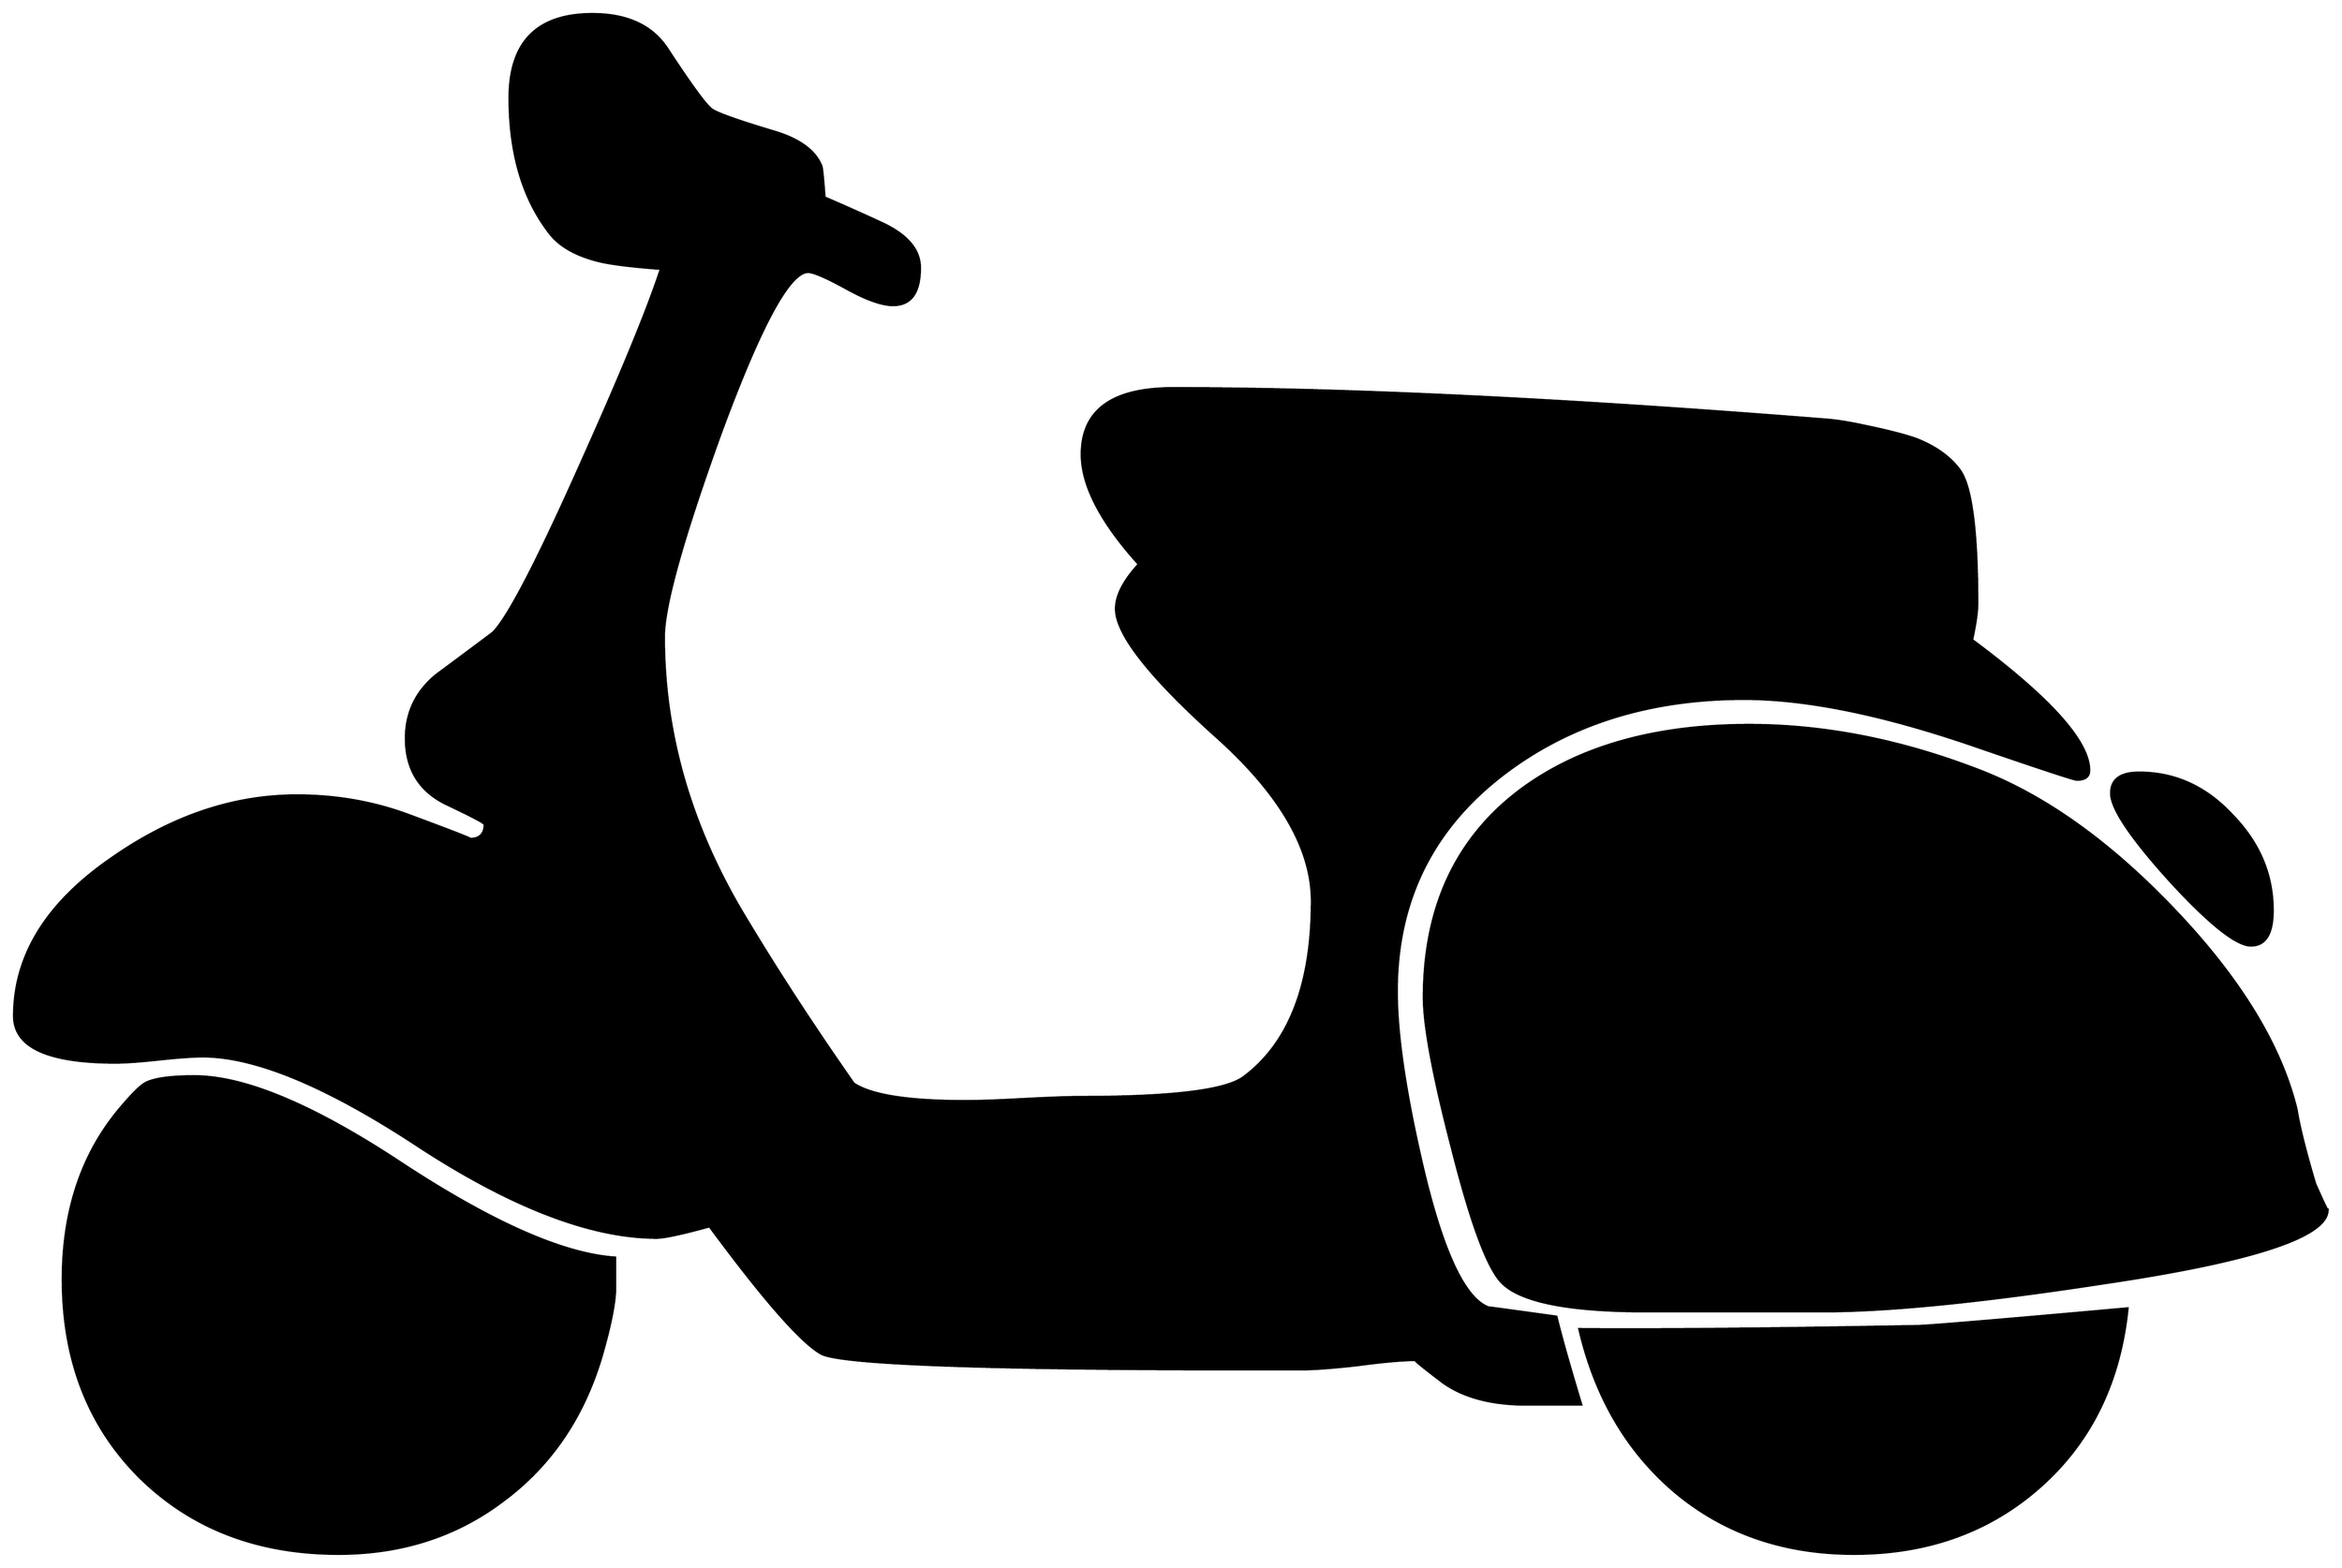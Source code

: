 


\begin{tikzpicture}[y=0.80pt, x=0.80pt, yscale=-1.0, xscale=1.0, inner sep=0pt, outer sep=0pt]
\begin{scope}[shift={(100.0,1702.0)},nonzero rule]
  \path[draw=.,fill=.,line width=1.600pt] (2243.0,-456.0) ..
    controls (2243.0,-433.333) and (2236.0,-422.0) ..
    (2222.0,-422.0) .. controls (2208.0,-422.0) and
    (2182.0,-442.667) .. (2144.0,-484.0) .. controls
    (2106.0,-526.0) and (2087.0,-554.333) .. (2087.0,-569.0) ..
    controls (2087.0,-582.333) and (2096.0,-589.0) ..
    (2114.0,-589.0) .. controls (2148.667,-589.0) and
    (2178.667,-575.333) .. (2204.0,-548.0) .. controls
    (2230.0,-521.333) and (2243.0,-490.667) .. (2243.0,-456.0) --
    cycle(2296.0,-167.0) .. controls (2296.0,-141.0) and
    (2224.0,-117.333) .. (2080.0,-96.0) .. controls (1962.667,-78.0)
    and (1872.667,-69.0) .. (1810.0,-69.0) -- (1638.0,-69.0) ..
    controls (1564.667,-69.0) and (1518.667,-78.0) .. (1500.0,-96.0)
    .. controls (1486.0,-109.333) and (1469.667,-153.0) ..
    (1451.0,-227.0) .. controls (1433.0,-296.333) and
    (1424.0,-344.667) .. (1424.0,-372.0) .. controls
    (1424.0,-459.333) and (1455.333,-526.333) .. (1518.0,-573.0) ..
    controls (1574.0,-614.333) and (1647.333,-635.0) ..
    (1738.0,-635.0) .. controls (1810.0,-635.0) and
    (1883.333,-620.667) .. (1958.0,-592.0) .. controls
    (2021.333,-568.0) and (2084.0,-523.667) .. (2146.0,-459.0) ..
    controls (2210.667,-391.667) and (2250.667,-326.667) ..
    (2266.0,-264.0) .. controls (2268.667,-247.333) and
    (2274.667,-223.333) .. (2284.0,-192.0) .. controls
    (2292.0,-174.0) and (2296.0,-165.667) .. (2296.0,-167.0) --
    cycle(2103.0,-72.0) .. controls (2095.667,-0.667) and
    (2067.667,56.667) .. (2019.0,100.0) .. controls (1970.333,143.333)
    and (1910.333,165.0) .. (1839.0,165.0) .. controls
    (1771.667,165.0) and (1714.333,145.333) .. (1667.0,106.0) ..
    controls (1620.333,66.667) and (1589.333,14.0) .. (1574.0,-52.0)
    .. controls (1646.667,-51.333) and (1756.0,-52.333) ..
    (1902.0,-55.0) .. controls (1917.333,-55.667) and (1984.333,-61.333)
    .. (2103.0,-72.0) -- cycle(2066.0,-591.0) .. controls
    (2066.0,-585.0) and (2062.0,-582.0) .. (2054.0,-582.0) ..
    controls (2051.333,-582.0) and (2018.0,-593.0) ..
    (1954.0,-615.0) .. controls (1866.667,-645.0) and
    (1793.0,-660.0) .. (1733.0,-660.0) .. controls
    (1642.333,-660.0) and (1565.333,-636.0) .. (1502.0,-588.0) ..
    controls (1432.667,-535.333) and (1398.0,-465.333) ..
    (1398.0,-378.0) .. controls (1398.0,-337.333) and
    (1406.0,-282.333) .. (1422.0,-213.0) .. controls
    (1441.333,-129.0) and (1462.667,-82.333) .. (1486.0,-73.0) ..
    controls (1486.667,-73.0) and (1508.667,-70.0) .. (1552.0,-64.0)
    .. controls (1556.667,-44.667) and (1564.667,-16.333) ..
    (1576.0,21.0) -- (1523.0,21.0) .. controls (1489.667,21.0) and
    (1463.0,14.0) .. (1443.0,0.0) .. controls (1423.667,-14.667) and
    (1414.667,-22.0) .. (1416.0,-22.0) .. controls (1403.333,-22.0)
    and (1384.667,-20.333) .. (1360.0,-17.0) .. controls
    (1336.0,-14.333) and (1318.0,-13.0) .. (1306.0,-13.0) ..
    controls (1306.0,-13.0) and (1287.667,-13.0) .. (1251.0,-13.0)
    .. controls (999.0,-13.0) and (863.0,-18.0) .. (843.0,-28.0)
    .. controls (823.667,-38.667) and (787.667,-79.667) ..
    (735.0,-151.0) .. controls (708.333,-143.667) and (691.333,-140.0)
    .. (684.0,-140.0) .. controls (621.333,-140.0) and
    (545.333,-169.0) .. (456.0,-227.0) .. controls (367.333,-285.667)
    and (297.333,-315.0) .. (246.0,-315.0) .. controls
    (236.667,-315.0) and (222.667,-314.0) .. (204.0,-312.0) ..
    controls (185.333,-310.0) and (171.333,-309.0) .. (162.0,-309.0)
    .. controls (96.667,-309.0) and (64.0,-324.0) .. (64.0,-354.0)
    .. controls (64.0,-412.667) and (95.667,-463.667) ..
    (159.0,-507.0) .. controls (216.333,-547.0) and (275.667,-567.0)
    .. (337.0,-567.0) .. controls (375.0,-567.0) and
    (411.0,-560.667) .. (445.0,-548.0) .. controls (486.333,-532.667)
    and (506.0,-525.0) .. (504.0,-525.0) .. controls
    (513.333,-525.0) and (518.0,-529.667) .. (518.0,-539.0) ..
    controls (518.0,-540.333) and (505.333,-547.0) .. (480.0,-559.0)
    .. controls (454.667,-571.667) and (442.0,-592.667) ..
    (442.0,-622.0) .. controls (442.0,-646.667) and (451.667,-667.0)
    .. (471.0,-683.0) .. controls (489.0,-696.333) and
    (507.333,-710.0) .. (526.0,-724.0) .. controls (540.667,-738.667)
    and (569.333,-794.0) .. (612.0,-890.0) .. controls
    (650.0,-974.667) and (675.333,-1036.333) .. (688.0,-1075.0) ..
    controls (661.333,-1077.0) and (642.0,-1079.333) ..
    (630.0,-1082.0) .. controls (607.333,-1087.333) and
    (591.0,-1096.333) .. (581.0,-1109.0) .. controls
    (555.0,-1142.333) and (542.0,-1186.0) .. (542.0,-1240.0) ..
    controls (542.0,-1294.0) and (568.667,-1321.0) ..
    (622.0,-1321.0) .. controls (655.333,-1321.0) and
    (679.333,-1310.0) .. (694.0,-1288.0) .. controls
    (716.667,-1253.333) and (731.0,-1233.667) .. (737.0,-1229.0) ..
    controls (743.0,-1225.0) and (762.667,-1218.0) ..
    (796.0,-1208.0) .. controls (821.333,-1200.667) and
    (837.0,-1189.333) .. (843.0,-1174.0) .. controls
    (843.667,-1172.0) and (844.667,-1162.0) .. (846.0,-1144.0) ..
    controls (864.667,-1136.0) and (883.333,-1127.667) ..
    (902.0,-1119.0) .. controls (926.0,-1107.667) and
    (938.0,-1093.333) .. (938.0,-1076.0) .. controls
    (938.0,-1052.0) and (929.333,-1040.0) .. (912.0,-1040.0) ..
    controls (901.333,-1040.0) and (886.333,-1045.333) ..
    (867.0,-1056.0) .. controls (847.667,-1066.667) and
    (835.333,-1072.0) .. (830.0,-1072.0) .. controls
    (812.0,-1072.0) and (783.667,-1019.333) .. (745.0,-914.0) ..
    controls (709.0,-814.0) and (691.0,-749.333) .. (691.0,-720.0)
    .. controls (691.0,-625.333) and (717.667,-534.333) ..
    (771.0,-447.0) .. controls (801.0,-397.0) and (835.333,-344.333)
    .. (874.0,-289.0) .. controls (890.667,-277.667) and
    (926.667,-272.0) .. (982.0,-272.0) .. controls (994.667,-272.0)
    and (1013.333,-272.667) .. (1038.0,-274.0) .. controls
    (1063.333,-275.333) and (1082.333,-276.0) .. (1095.0,-276.0) ..
    controls (1181.0,-276.0) and (1232.667,-282.333) ..
    (1250.0,-295.0) .. controls (1294.0,-327.667) and
    (1316.0,-384.333) .. (1316.0,-465.0) .. controls
    (1316.0,-516.333) and (1284.333,-570.0) .. (1221.0,-626.0) ..
    controls (1158.333,-682.667) and (1127.0,-723.0) ..
    (1127.0,-747.0) .. controls (1127.0,-759.667) and
    (1134.333,-774.0) .. (1149.0,-790.0) .. controls
    (1112.333,-830.667) and (1094.0,-866.0) .. (1094.0,-896.0) ..
    controls (1094.0,-938.667) and (1123.333,-960.0) ..
    (1182.0,-960.0) .. controls (1348.0,-960.0) and
    (1556.667,-950.0) .. (1808.0,-930.0) .. controls
    (1819.333,-929.333) and (1832.667,-927.333) .. (1848.0,-924.0) ..
    controls (1870.667,-919.333) and (1887.667,-915.0) ..
    (1899.0,-911.0) .. controls (1917.667,-903.667) and
    (1931.667,-893.667) .. (1941.0,-881.0) .. controls
    (1952.333,-865.667) and (1958.0,-822.667) .. (1958.0,-752.0) ..
    controls (1958.0,-744.0) and (1956.333,-732.333) ..
    (1953.0,-717.0) .. controls (2028.333,-661.0) and
    (2066.0,-619.0) .. (2066.0,-591.0) -- cycle(644.0,-92.0) ..
    controls (644.0,-78.0) and (639.667,-56.0) .. (631.0,-26.0) ..
    controls (613.667,32.667) and (582.333,79.0) .. (537.0,113.0) ..
    controls (491.667,147.667) and (438.333,165.0) .. (377.0,165.0) ..
    controls (299.0,165.0) and (235.0,140.333) .. (185.0,91.0) ..
    controls (135.667,41.667) and (111.0,-22.0) .. (111.0,-100.0) ..
    controls (111.0,-167.333) and (130.0,-223.0) .. (168.0,-267.0)
    .. controls (179.333,-280.333) and (187.333,-288.0) ..
    (192.0,-290.0) .. controls (200.667,-294.0) and (216.0,-296.0)
    .. (238.0,-296.0) .. controls (286.667,-296.0) and
    (353.333,-268.0) .. (438.0,-212.0) .. controls (525.333,-154.667)
    and (594.0,-124.333) .. (644.0,-121.0) -- (644.0,-92.0) --
    cycle;
\end{scope}

\end{tikzpicture}


